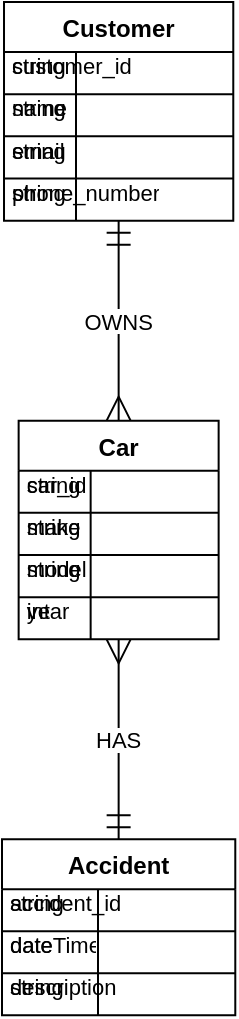 <mxfile version="21.0.6" type="github"><diagram name="Page-1" id="uvUSDyxhidaZamvOU1oF"><mxGraphModel><root><mxCell id="0"/><mxCell id="1" parent="0"/><mxCell id="2" value="Customer" style="shape=table;startSize=25;container=1;collapsible=0;childLayout=tableLayout;fixedRows=1;rowLines=1;fontStyle=1;align=center;resizeLast=1;" vertex="1" parent="1"><mxGeometry x="21.003" y="20" width="114.637" height="109.333" as="geometry"/></mxCell><mxCell id="3" style="shape=tableRow;horizontal=0;startSize=0;swimlaneHead=0;swimlaneBody=0;fillColor=none;collapsible=0;dropTarget=0;points=[[0,0.5],[1,0.5]];portConstraint=eastwest;top=0;left=0;right=0;bottom=0;" vertex="1" parent="2"><mxGeometry y="21.083" width="114.637" height="21.083" as="geometry"/></mxCell><mxCell id="4" value="string" style="shape=partialRectangle;connectable=0;fillColor=none;top=0;left=0;bottom=0;right=0;align=left;spacingLeft=2;overflow=hidden;fontSize=11;" vertex="1" parent="3"><mxGeometry width="36" height="21.083" as="geometry"/></mxCell><mxCell id="5" value="customer_id" style="shape=partialRectangle;connectable=0;fillColor=none;top=0;left=0;bottom=0;right=0;align=left;spacingLeft=2;overflow=hidden;fontSize=11;" vertex="1" parent="3"><mxGeometry width="78.637" height="21.083" as="geometry"/></mxCell><mxCell id="6" style="shape=tableRow;horizontal=0;startSize=0;swimlaneHead=0;swimlaneBody=0;fillColor=none;collapsible=0;dropTarget=0;points=[[0,0.5],[1,0.5]];portConstraint=eastwest;top=0;left=0;right=0;bottom=0;" vertex="1" parent="2"><mxGeometry y="42.167" width="114.637" height="21.083" as="geometry"/></mxCell><mxCell id="7" value="string" style="shape=partialRectangle;connectable=0;fillColor=none;top=0;left=0;bottom=0;right=0;align=left;spacingLeft=2;overflow=hidden;fontSize=11;" vertex="1" parent="6"><mxGeometry width="36" height="21.083" as="geometry"/></mxCell><mxCell id="8" value="name" style="shape=partialRectangle;connectable=0;fillColor=none;top=0;left=0;bottom=0;right=0;align=left;spacingLeft=2;overflow=hidden;fontSize=11;" vertex="1" parent="6"><mxGeometry width="78.637" height="21.083" as="geometry"/></mxCell><mxCell id="9" style="shape=tableRow;horizontal=0;startSize=0;swimlaneHead=0;swimlaneBody=0;fillColor=none;collapsible=0;dropTarget=0;points=[[0,0.5],[1,0.5]];portConstraint=eastwest;top=0;left=0;right=0;bottom=0;" vertex="1" parent="2"><mxGeometry y="63.25" width="114.637" height="21.083" as="geometry"/></mxCell><mxCell id="10" value="string" style="shape=partialRectangle;connectable=0;fillColor=none;top=0;left=0;bottom=0;right=0;align=left;spacingLeft=2;overflow=hidden;fontSize=11;" vertex="1" parent="9"><mxGeometry width="36" height="21.083" as="geometry"/></mxCell><mxCell id="11" value="email" style="shape=partialRectangle;connectable=0;fillColor=none;top=0;left=0;bottom=0;right=0;align=left;spacingLeft=2;overflow=hidden;fontSize=11;" vertex="1" parent="9"><mxGeometry width="78.637" height="21.083" as="geometry"/></mxCell><mxCell id="12" style="shape=tableRow;horizontal=0;startSize=0;swimlaneHead=0;swimlaneBody=0;fillColor=none;collapsible=0;dropTarget=0;points=[[0,0.5],[1,0.5]];portConstraint=eastwest;top=0;left=0;right=0;bottom=0;" vertex="1" parent="2"><mxGeometry y="84.333" width="114.637" height="21.083" as="geometry"/></mxCell><mxCell id="13" value="string" style="shape=partialRectangle;connectable=0;fillColor=none;top=0;left=0;bottom=0;right=0;align=left;spacingLeft=2;overflow=hidden;fontSize=11;" vertex="1" parent="12"><mxGeometry width="36" height="21.083" as="geometry"/></mxCell><mxCell id="14" value="phone_number" style="shape=partialRectangle;connectable=0;fillColor=none;top=0;left=0;bottom=0;right=0;align=left;spacingLeft=2;overflow=hidden;fontSize=11;" vertex="1" parent="12"><mxGeometry width="78.637" height="21.083" as="geometry"/></mxCell><mxCell id="15" value="Car" style="shape=table;startSize=25;container=1;collapsible=0;childLayout=tableLayout;fixedRows=1;rowLines=1;fontStyle=1;align=center;resizeLast=1;" vertex="1" parent="1"><mxGeometry x="28.322" y="229.333" width="100" height="109.333" as="geometry"/></mxCell><mxCell id="16" style="shape=tableRow;horizontal=0;startSize=0;swimlaneHead=0;swimlaneBody=0;fillColor=none;collapsible=0;dropTarget=0;points=[[0,0.5],[1,0.5]];portConstraint=eastwest;top=0;left=0;right=0;bottom=0;" vertex="1" parent="15"><mxGeometry y="21.083" width="100" height="21.083" as="geometry"/></mxCell><mxCell id="17" value="string" style="shape=partialRectangle;connectable=0;fillColor=none;top=0;left=0;bottom=0;right=0;align=left;spacingLeft=2;overflow=hidden;fontSize=11;" vertex="1" parent="16"><mxGeometry width="36" height="21.083" as="geometry"/></mxCell><mxCell id="18" value="car_id" style="shape=partialRectangle;connectable=0;fillColor=none;top=0;left=0;bottom=0;right=0;align=left;spacingLeft=2;overflow=hidden;fontSize=11;" vertex="1" parent="16"><mxGeometry width="64" height="21.083" as="geometry"/></mxCell><mxCell id="19" style="shape=tableRow;horizontal=0;startSize=0;swimlaneHead=0;swimlaneBody=0;fillColor=none;collapsible=0;dropTarget=0;points=[[0,0.5],[1,0.5]];portConstraint=eastwest;top=0;left=0;right=0;bottom=0;" vertex="1" parent="15"><mxGeometry y="42.167" width="100" height="21.083" as="geometry"/></mxCell><mxCell id="20" value="string" style="shape=partialRectangle;connectable=0;fillColor=none;top=0;left=0;bottom=0;right=0;align=left;spacingLeft=2;overflow=hidden;fontSize=11;" vertex="1" parent="19"><mxGeometry width="36" height="21.083" as="geometry"/></mxCell><mxCell id="21" value="make" style="shape=partialRectangle;connectable=0;fillColor=none;top=0;left=0;bottom=0;right=0;align=left;spacingLeft=2;overflow=hidden;fontSize=11;" vertex="1" parent="19"><mxGeometry width="64" height="21.083" as="geometry"/></mxCell><mxCell id="22" style="shape=tableRow;horizontal=0;startSize=0;swimlaneHead=0;swimlaneBody=0;fillColor=none;collapsible=0;dropTarget=0;points=[[0,0.5],[1,0.5]];portConstraint=eastwest;top=0;left=0;right=0;bottom=0;" vertex="1" parent="15"><mxGeometry y="63.25" width="100" height="21.083" as="geometry"/></mxCell><mxCell id="23" value="string" style="shape=partialRectangle;connectable=0;fillColor=none;top=0;left=0;bottom=0;right=0;align=left;spacingLeft=2;overflow=hidden;fontSize=11;" vertex="1" parent="22"><mxGeometry width="36" height="21.083" as="geometry"/></mxCell><mxCell id="24" value="model" style="shape=partialRectangle;connectable=0;fillColor=none;top=0;left=0;bottom=0;right=0;align=left;spacingLeft=2;overflow=hidden;fontSize=11;" vertex="1" parent="22"><mxGeometry width="64" height="21.083" as="geometry"/></mxCell><mxCell id="25" style="shape=tableRow;horizontal=0;startSize=0;swimlaneHead=0;swimlaneBody=0;fillColor=none;collapsible=0;dropTarget=0;points=[[0,0.5],[1,0.5]];portConstraint=eastwest;top=0;left=0;right=0;bottom=0;" vertex="1" parent="15"><mxGeometry y="84.333" width="100" height="21.083" as="geometry"/></mxCell><mxCell id="26" value="int" style="shape=partialRectangle;connectable=0;fillColor=none;top=0;left=0;bottom=0;right=0;align=left;spacingLeft=2;overflow=hidden;fontSize=11;" vertex="1" parent="25"><mxGeometry width="36" height="21.083" as="geometry"/></mxCell><mxCell id="27" value="year" style="shape=partialRectangle;connectable=0;fillColor=none;top=0;left=0;bottom=0;right=0;align=left;spacingLeft=2;overflow=hidden;fontSize=11;" vertex="1" parent="25"><mxGeometry width="64" height="21.083" as="geometry"/></mxCell><mxCell id="28" value="Accident" style="shape=table;startSize=25;container=1;collapsible=0;childLayout=tableLayout;fixedRows=1;rowLines=1;fontStyle=1;align=center;resizeLast=1;" vertex="1" parent="1"><mxGeometry x="20" y="438.667" width="116.644" height="88" as="geometry"/></mxCell><mxCell id="29" style="shape=tableRow;horizontal=0;startSize=0;swimlaneHead=0;swimlaneBody=0;fillColor=none;collapsible=0;dropTarget=0;points=[[0,0.5],[1,0.5]];portConstraint=eastwest;top=0;left=0;right=0;bottom=0;" vertex="1" parent="28"><mxGeometry y="21" width="116.644" height="21" as="geometry"/></mxCell><mxCell id="30" value="string" style="shape=partialRectangle;connectable=0;fillColor=none;top=0;left=0;bottom=0;right=0;align=left;spacingLeft=2;overflow=hidden;fontSize=11;" vertex="1" parent="29"><mxGeometry width="48" height="21" as="geometry"/></mxCell><mxCell id="31" value="accident_id" style="shape=partialRectangle;connectable=0;fillColor=none;top=0;left=0;bottom=0;right=0;align=left;spacingLeft=2;overflow=hidden;fontSize=11;" vertex="1" parent="29"><mxGeometry width="68.644" height="21" as="geometry"/></mxCell><mxCell id="32" style="shape=tableRow;horizontal=0;startSize=0;swimlaneHead=0;swimlaneBody=0;fillColor=none;collapsible=0;dropTarget=0;points=[[0,0.5],[1,0.5]];portConstraint=eastwest;top=0;left=0;right=0;bottom=0;" vertex="1" parent="28"><mxGeometry y="42" width="116.644" height="21" as="geometry"/></mxCell><mxCell id="33" value="dateTime" style="shape=partialRectangle;connectable=0;fillColor=none;top=0;left=0;bottom=0;right=0;align=left;spacingLeft=2;overflow=hidden;fontSize=11;" vertex="1" parent="32"><mxGeometry width="48" height="21" as="geometry"/></mxCell><mxCell id="34" value="date" style="shape=partialRectangle;connectable=0;fillColor=none;top=0;left=0;bottom=0;right=0;align=left;spacingLeft=2;overflow=hidden;fontSize=11;" vertex="1" parent="32"><mxGeometry width="68.644" height="21" as="geometry"/></mxCell><mxCell id="35" style="shape=tableRow;horizontal=0;startSize=0;swimlaneHead=0;swimlaneBody=0;fillColor=none;collapsible=0;dropTarget=0;points=[[0,0.5],[1,0.5]];portConstraint=eastwest;top=0;left=0;right=0;bottom=0;" vertex="1" parent="28"><mxGeometry y="63" width="116.644" height="21" as="geometry"/></mxCell><mxCell id="36" value="string" style="shape=partialRectangle;connectable=0;fillColor=none;top=0;left=0;bottom=0;right=0;align=left;spacingLeft=2;overflow=hidden;fontSize=11;" vertex="1" parent="35"><mxGeometry width="48" height="21" as="geometry"/></mxCell><mxCell id="37" value="description" style="shape=partialRectangle;connectable=0;fillColor=none;top=0;left=0;bottom=0;right=0;align=left;spacingLeft=2;overflow=hidden;fontSize=11;" vertex="1" parent="35"><mxGeometry width="68.644" height="21" as="geometry"/></mxCell><mxCell id="38" value="OWNS" style="curved=1;startArrow=ERmandOne;startSize=10;;endArrow=ERmany;endSize=10;;exitX=0.5;exitY=1;entryX=0.5;entryY=0;" edge="1" parent="1" source="2" target="15"><mxGeometry relative="1" as="geometry"><Array as="points"/></mxGeometry></mxCell><mxCell id="39" value="HAS" style="curved=1;startArrow=ERmany;startSize=10;;endArrow=ERmandOne;endSize=10;;exitX=0.5;exitY=1;entryX=0.5;entryY=0;" edge="1" parent="1" source="15" target="28"><mxGeometry relative="1" as="geometry"><Array as="points"/></mxGeometry></mxCell></root></mxGraphModel></diagram></mxfile>